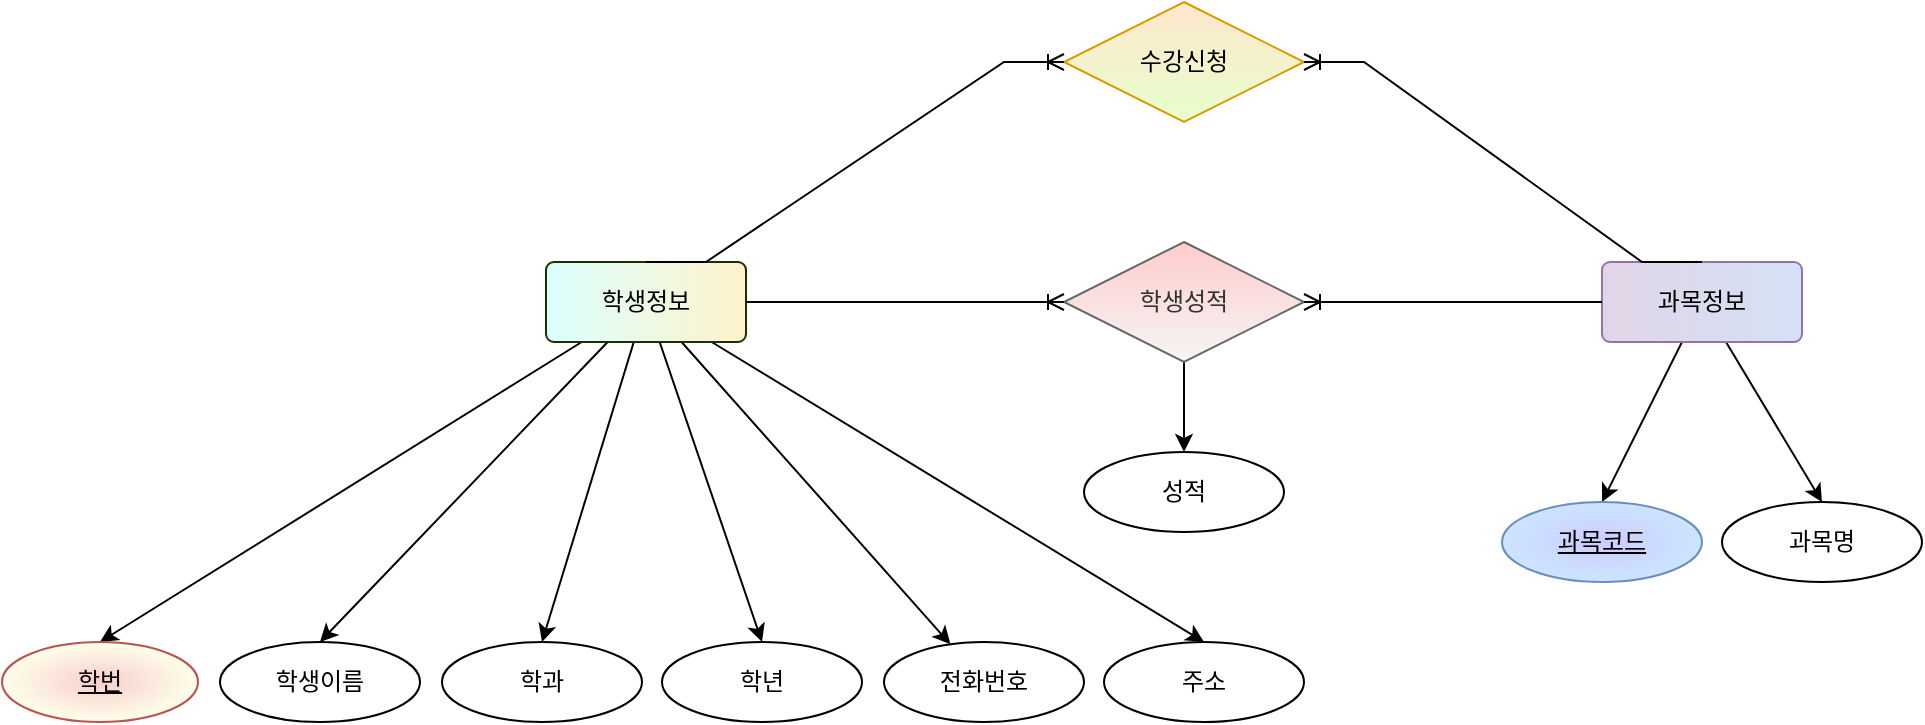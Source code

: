 <mxfile version="24.7.1" type="device">
  <diagram name="페이지-1" id="hAeAJG-aRSKILiTQ2r1L">
    <mxGraphModel dx="1434" dy="738" grid="1" gridSize="10" guides="1" tooltips="1" connect="1" arrows="1" fold="1" page="1" pageScale="1" pageWidth="827" pageHeight="1169" math="0" shadow="0">
      <root>
        <mxCell id="0" />
        <mxCell id="1" parent="0" />
        <mxCell id="ilRIk7jS_k9LW7GvT9YC-8" style="rounded=0;orthogonalLoop=1;jettySize=auto;html=1;entryX=0.5;entryY=0;entryDx=0;entryDy=0;" parent="1" source="ilRIk7jS_k9LW7GvT9YC-1" target="ilRIk7jS_k9LW7GvT9YC-2" edge="1">
          <mxGeometry relative="1" as="geometry" />
        </mxCell>
        <mxCell id="ilRIk7jS_k9LW7GvT9YC-9" style="rounded=0;orthogonalLoop=1;jettySize=auto;html=1;entryX=0.5;entryY=0;entryDx=0;entryDy=0;" parent="1" source="ilRIk7jS_k9LW7GvT9YC-1" target="ilRIk7jS_k9LW7GvT9YC-3" edge="1">
          <mxGeometry relative="1" as="geometry" />
        </mxCell>
        <mxCell id="ilRIk7jS_k9LW7GvT9YC-10" style="rounded=0;orthogonalLoop=1;jettySize=auto;html=1;entryX=0.5;entryY=0;entryDx=0;entryDy=0;" parent="1" source="ilRIk7jS_k9LW7GvT9YC-1" target="ilRIk7jS_k9LW7GvT9YC-4" edge="1">
          <mxGeometry relative="1" as="geometry" />
        </mxCell>
        <mxCell id="ilRIk7jS_k9LW7GvT9YC-11" style="rounded=0;orthogonalLoop=1;jettySize=auto;html=1;entryX=0.5;entryY=0;entryDx=0;entryDy=0;" parent="1" source="ilRIk7jS_k9LW7GvT9YC-1" target="ilRIk7jS_k9LW7GvT9YC-5" edge="1">
          <mxGeometry relative="1" as="geometry" />
        </mxCell>
        <mxCell id="ilRIk7jS_k9LW7GvT9YC-12" style="rounded=0;orthogonalLoop=1;jettySize=auto;html=1;" parent="1" source="ilRIk7jS_k9LW7GvT9YC-1" target="ilRIk7jS_k9LW7GvT9YC-6" edge="1">
          <mxGeometry relative="1" as="geometry" />
        </mxCell>
        <mxCell id="ilRIk7jS_k9LW7GvT9YC-13" style="rounded=0;orthogonalLoop=1;jettySize=auto;html=1;entryX=0.5;entryY=0;entryDx=0;entryDy=0;" parent="1" source="ilRIk7jS_k9LW7GvT9YC-1" target="ilRIk7jS_k9LW7GvT9YC-7" edge="1">
          <mxGeometry relative="1" as="geometry" />
        </mxCell>
        <mxCell id="ilRIk7jS_k9LW7GvT9YC-1" value="학생정보" style="rounded=1;arcSize=10;whiteSpace=wrap;html=1;align=center;fillColor=#fff2cc;strokeColor=#193002;gradientColor=#DBFFFE;gradientDirection=west;" parent="1" vertex="1">
          <mxGeometry x="322" y="170" width="100" height="40" as="geometry" />
        </mxCell>
        <mxCell id="ilRIk7jS_k9LW7GvT9YC-2" value="학번" style="ellipse;whiteSpace=wrap;html=1;align=center;fontStyle=4;fillColor=#f8cecc;strokeColor=#b85450;gradientColor=#FEFFEB;gradientDirection=radial;" parent="1" vertex="1">
          <mxGeometry x="50" y="360" width="98" height="40" as="geometry" />
        </mxCell>
        <mxCell id="ilRIk7jS_k9LW7GvT9YC-3" value="학생이름" style="ellipse;whiteSpace=wrap;html=1;align=center;" parent="1" vertex="1">
          <mxGeometry x="159" y="360" width="100" height="40" as="geometry" />
        </mxCell>
        <mxCell id="ilRIk7jS_k9LW7GvT9YC-4" value="학과" style="ellipse;whiteSpace=wrap;html=1;align=center;" parent="1" vertex="1">
          <mxGeometry x="270" y="360" width="100" height="40" as="geometry" />
        </mxCell>
        <mxCell id="ilRIk7jS_k9LW7GvT9YC-5" value="학년" style="ellipse;whiteSpace=wrap;html=1;align=center;" parent="1" vertex="1">
          <mxGeometry x="380" y="360" width="100" height="40" as="geometry" />
        </mxCell>
        <mxCell id="ilRIk7jS_k9LW7GvT9YC-6" value="전화번호" style="ellipse;whiteSpace=wrap;html=1;align=center;" parent="1" vertex="1">
          <mxGeometry x="491" y="360" width="100" height="40" as="geometry" />
        </mxCell>
        <mxCell id="ilRIk7jS_k9LW7GvT9YC-7" value="주소" style="ellipse;whiteSpace=wrap;html=1;align=center;" parent="1" vertex="1">
          <mxGeometry x="601" y="360" width="100" height="40" as="geometry" />
        </mxCell>
        <mxCell id="ZWa953vW5i9yC5Y6xIZT-6" style="rounded=0;orthogonalLoop=1;jettySize=auto;html=1;entryX=0.5;entryY=0;entryDx=0;entryDy=0;" parent="1" source="ZWa953vW5i9yC5Y6xIZT-1" target="ZWa953vW5i9yC5Y6xIZT-3" edge="1">
          <mxGeometry relative="1" as="geometry" />
        </mxCell>
        <mxCell id="ZWa953vW5i9yC5Y6xIZT-7" style="rounded=0;orthogonalLoop=1;jettySize=auto;html=1;entryX=0.5;entryY=0;entryDx=0;entryDy=0;" parent="1" source="ZWa953vW5i9yC5Y6xIZT-1" target="ZWa953vW5i9yC5Y6xIZT-4" edge="1">
          <mxGeometry relative="1" as="geometry" />
        </mxCell>
        <mxCell id="ZWa953vW5i9yC5Y6xIZT-1" value="과목정보" style="rounded=1;arcSize=10;whiteSpace=wrap;html=1;align=center;fillColor=#e1d5e7;strokeColor=#9673a6;gradientColor=#D4E1F5;gradientDirection=east;" parent="1" vertex="1">
          <mxGeometry x="850" y="170" width="100" height="40" as="geometry" />
        </mxCell>
        <mxCell id="ZWa953vW5i9yC5Y6xIZT-3" value="과목코드" style="ellipse;whiteSpace=wrap;html=1;align=center;fontStyle=4;fillColor=#CCCCFF;strokeColor=#6c8ebf;gradientColor=#CCE5FF;gradientDirection=radial;" parent="1" vertex="1">
          <mxGeometry x="800" y="290" width="100" height="40" as="geometry" />
        </mxCell>
        <mxCell id="ZWa953vW5i9yC5Y6xIZT-4" value="과목명" style="ellipse;whiteSpace=wrap;html=1;align=center;" parent="1" vertex="1">
          <mxGeometry x="910" y="290" width="100" height="40" as="geometry" />
        </mxCell>
        <mxCell id="ZWa953vW5i9yC5Y6xIZT-8" value="수강신청" style="shape=rhombus;perimeter=rhombusPerimeter;whiteSpace=wrap;html=1;align=center;fillColor=#ffe6cc;strokeColor=#d79b00;gradientColor=#E6FFCC;" parent="1" vertex="1">
          <mxGeometry x="581" y="40" width="120" height="60" as="geometry" />
        </mxCell>
        <mxCell id="ZWa953vW5i9yC5Y6xIZT-9" value="" style="edgeStyle=entityRelationEdgeStyle;fontSize=12;html=1;endArrow=ERoneToMany;rounded=0;entryX=0;entryY=0.5;entryDx=0;entryDy=0;exitX=0.5;exitY=0;exitDx=0;exitDy=0;" parent="1" source="ilRIk7jS_k9LW7GvT9YC-1" target="ZWa953vW5i9yC5Y6xIZT-8" edge="1">
          <mxGeometry width="100" height="100" relative="1" as="geometry">
            <mxPoint x="292" y="140" as="sourcePoint" />
            <mxPoint x="392" y="40" as="targetPoint" />
          </mxGeometry>
        </mxCell>
        <mxCell id="ZWa953vW5i9yC5Y6xIZT-10" value="" style="edgeStyle=entityRelationEdgeStyle;fontSize=12;html=1;endArrow=ERoneToMany;rounded=0;entryX=1;entryY=0.5;entryDx=0;entryDy=0;exitX=0.5;exitY=0;exitDx=0;exitDy=0;" parent="1" source="ZWa953vW5i9yC5Y6xIZT-1" target="ZWa953vW5i9yC5Y6xIZT-8" edge="1">
          <mxGeometry width="100" height="100" relative="1" as="geometry">
            <mxPoint x="480" y="210" as="sourcePoint" />
            <mxPoint x="580" y="110" as="targetPoint" />
          </mxGeometry>
        </mxCell>
        <mxCell id="DUPiknGYvchVAMddvdxO-2" style="edgeStyle=orthogonalEdgeStyle;rounded=0;orthogonalLoop=1;jettySize=auto;html=1;exitX=0.5;exitY=1;exitDx=0;exitDy=0;" edge="1" parent="1" source="ZWa953vW5i9yC5Y6xIZT-11" target="DUPiknGYvchVAMddvdxO-1">
          <mxGeometry relative="1" as="geometry" />
        </mxCell>
        <mxCell id="ZWa953vW5i9yC5Y6xIZT-11" value="학생성적" style="shape=rhombus;perimeter=rhombusPerimeter;whiteSpace=wrap;html=1;align=center;fillColor=#f5f5f5;fontColor=#333333;strokeColor=#666666;gradientColor=#FFCCCC;gradientDirection=north;" parent="1" vertex="1">
          <mxGeometry x="581" y="160" width="120" height="60" as="geometry" />
        </mxCell>
        <mxCell id="ZWa953vW5i9yC5Y6xIZT-12" value="" style="edgeStyle=entityRelationEdgeStyle;fontSize=12;html=1;endArrow=ERoneToMany;rounded=0;entryX=0;entryY=0.5;entryDx=0;entryDy=0;exitX=1;exitY=0.5;exitDx=0;exitDy=0;" parent="1" source="ilRIk7jS_k9LW7GvT9YC-1" target="ZWa953vW5i9yC5Y6xIZT-11" edge="1">
          <mxGeometry width="100" height="100" relative="1" as="geometry">
            <mxPoint x="501" y="250" as="sourcePoint" />
            <mxPoint x="601" y="150" as="targetPoint" />
          </mxGeometry>
        </mxCell>
        <mxCell id="ZWa953vW5i9yC5Y6xIZT-13" value="" style="edgeStyle=entityRelationEdgeStyle;fontSize=12;html=1;endArrow=ERoneToMany;rounded=0;entryX=1;entryY=0.5;entryDx=0;entryDy=0;exitX=0;exitY=0.5;exitDx=0;exitDy=0;" parent="1" source="ZWa953vW5i9yC5Y6xIZT-1" target="ZWa953vW5i9yC5Y6xIZT-11" edge="1">
          <mxGeometry width="100" height="100" relative="1" as="geometry">
            <mxPoint x="700" y="290" as="sourcePoint" />
            <mxPoint x="800" y="190" as="targetPoint" />
          </mxGeometry>
        </mxCell>
        <mxCell id="DUPiknGYvchVAMddvdxO-1" value="성적" style="ellipse;whiteSpace=wrap;html=1;align=center;" vertex="1" parent="1">
          <mxGeometry x="591" y="265" width="100" height="40" as="geometry" />
        </mxCell>
      </root>
    </mxGraphModel>
  </diagram>
</mxfile>
